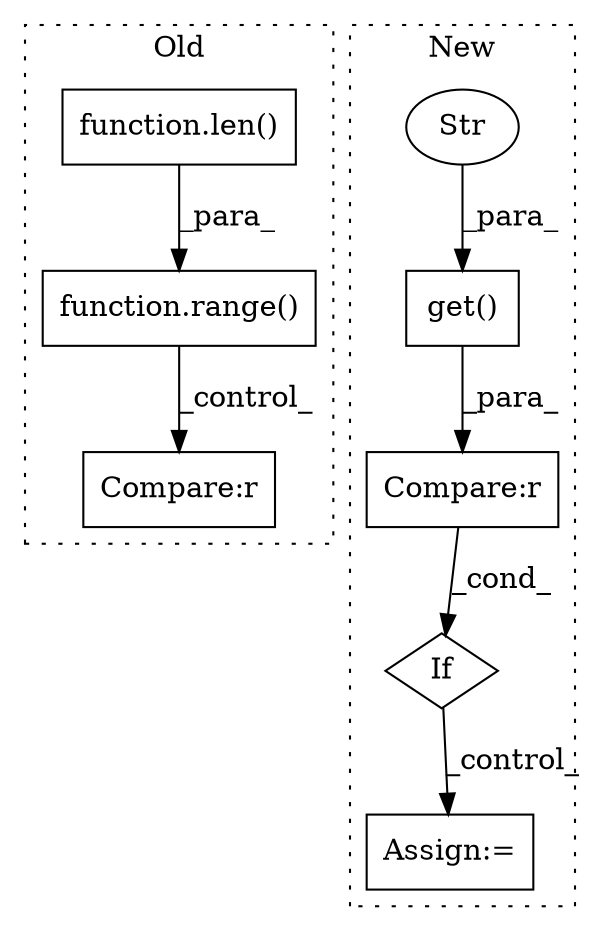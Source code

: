 digraph G {
subgraph cluster0 {
1 [label="function.len()" a="75" s="4205,4238" l="4,1" shape="box"];
7 [label="function.range()" a="75" s="4196,4239" l="6,1" shape="box"];
8 [label="Compare:r" a="40" s="4321" l="29" shape="box"];
label = "Old";
style="dotted";
}
subgraph cluster1 {
2 [label="get()" a="75" s="4997,5017" l="11,1" shape="box"];
3 [label="Str" a="66" s="5008" l="9" shape="ellipse"];
4 [label="If" a="96" s="4971" l="3" shape="diamond"];
5 [label="Compare:r" a="40" s="4997" l="29" shape="box"];
6 [label="Assign:=" a="68" s="5047" l="4" shape="box"];
label = "New";
style="dotted";
}
1 -> 7 [label="_para_"];
2 -> 5 [label="_para_"];
3 -> 2 [label="_para_"];
4 -> 6 [label="_control_"];
5 -> 4 [label="_cond_"];
7 -> 8 [label="_control_"];
}